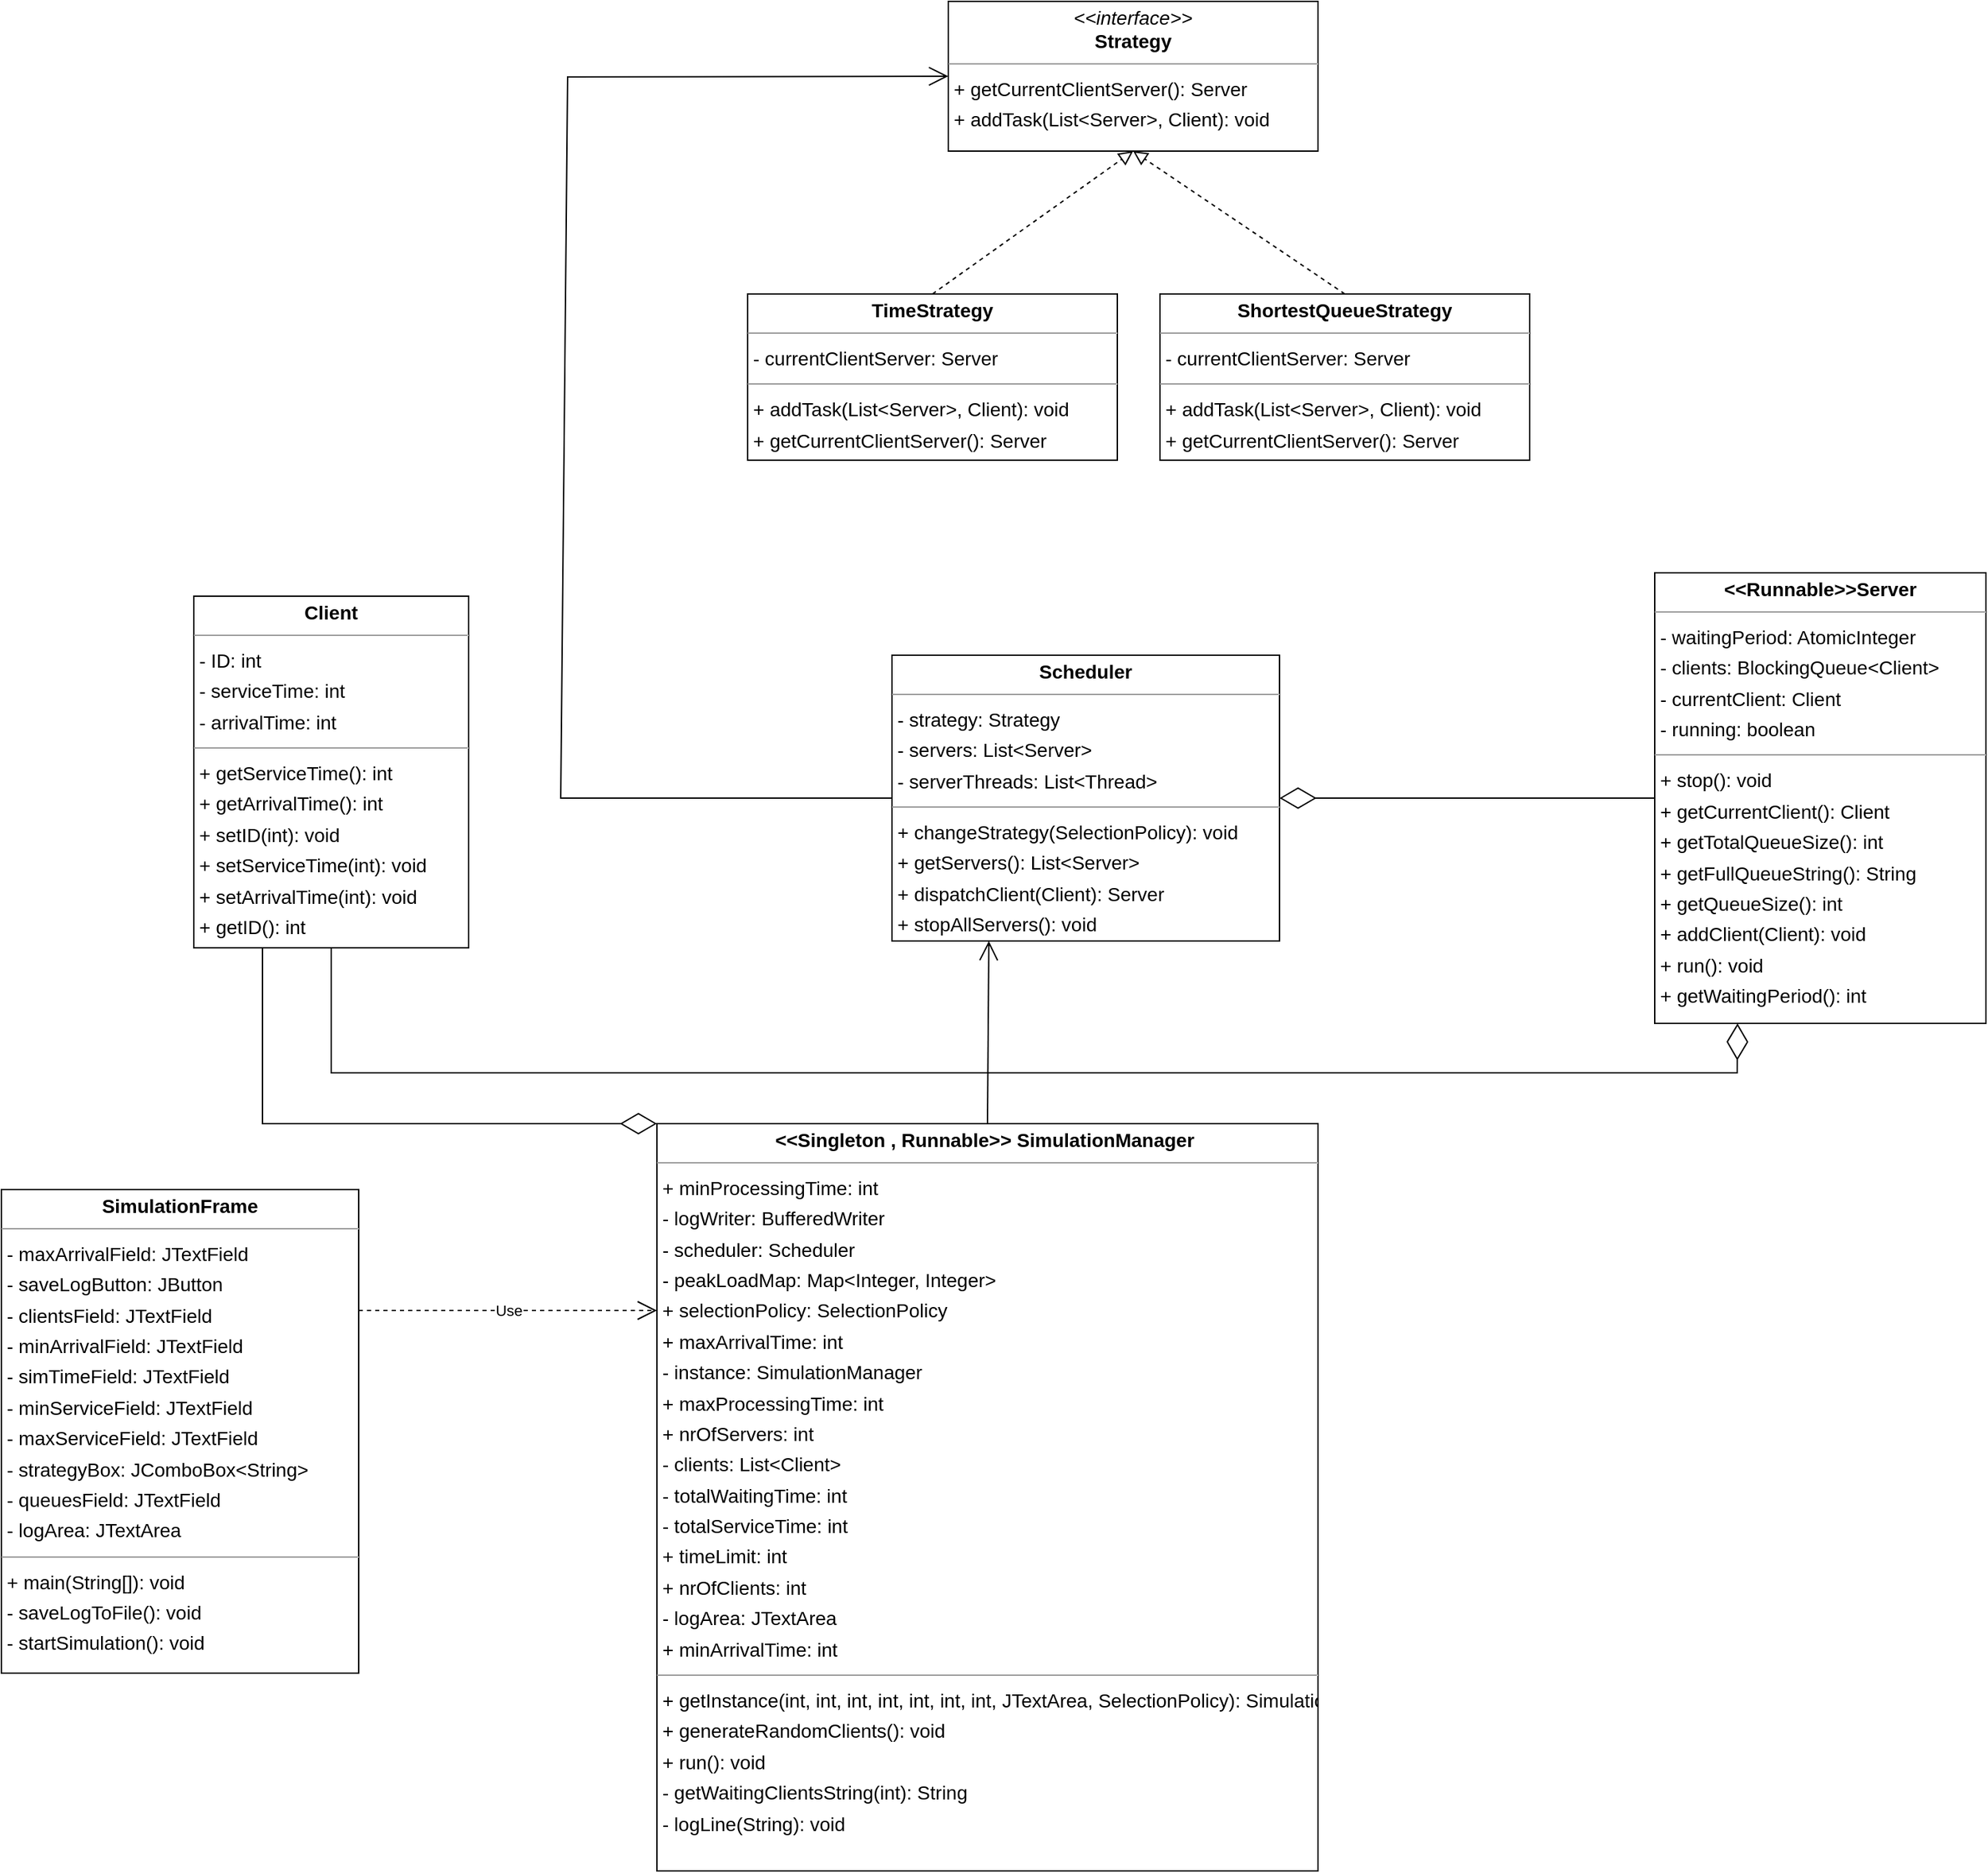 <mxfile version="26.2.2" pages="3">
  <diagram id="kDyVZVLti_rI0ZjxIjmB" name="classDiagram">
    <mxGraphModel dx="2888" dy="452" grid="0" gridSize="10" guides="1" tooltips="1" connect="1" arrows="1" fold="1" page="0" pageScale="1" pageWidth="827" pageHeight="1169" background="none" math="0" shadow="0">
      <root>
        <mxCell id="0" />
        <mxCell id="1" parent="0" />
        <mxCell id="node4" value="&lt;p style=&quot;margin:0px;margin-top:4px;text-align:center;&quot;&gt;&lt;b&gt;Client&lt;/b&gt;&lt;/p&gt;&lt;hr size=&quot;1&quot;/&gt;&lt;p style=&quot;margin:0 0 0 4px;line-height:1.6;&quot;&gt;- ID: int&lt;br/&gt;- serviceTime: int&lt;br/&gt;- arrivalTime: int&lt;/p&gt;&lt;hr size=&quot;1&quot;/&gt;&lt;p style=&quot;margin:0 0 0 4px;line-height:1.6;&quot;&gt;+ getServiceTime(): int&lt;br/&gt;+ getArrivalTime(): int&lt;br/&gt;+ setID(int): void&lt;br/&gt;+ setServiceTime(int): void&lt;br/&gt;+ setArrivalTime(int): void&lt;br/&gt;+ getID(): int&lt;/p&gt;" style="verticalAlign=top;align=left;overflow=fill;fontSize=14;fontFamily=Helvetica;html=1;rounded=0;shadow=0;comic=0;labelBackgroundColor=none;strokeWidth=1;" parent="1" vertex="1">
          <mxGeometry x="-438" y="1378" width="200" height="256" as="geometry" />
        </mxCell>
        <mxCell id="node1" value="&lt;p style=&quot;margin:0px;margin-top:4px;text-align:center;&quot;&gt;&lt;b&gt;Scheduler&lt;/b&gt;&lt;/p&gt;&lt;hr size=&quot;1&quot;/&gt;&lt;p style=&quot;margin:0 0 0 4px;line-height:1.6;&quot;&gt;- strategy: Strategy&lt;br/&gt;- servers: List&amp;lt;Server&amp;gt;&lt;br/&gt;- serverThreads: List&amp;lt;Thread&amp;gt;&lt;/p&gt;&lt;hr size=&quot;1&quot;/&gt;&lt;p style=&quot;margin:0 0 0 4px;line-height:1.6;&quot;&gt;+ changeStrategy(SelectionPolicy): void&lt;br/&gt;+ getServers(): List&amp;lt;Server&amp;gt;&lt;br/&gt;+ dispatchClient(Client): Server&lt;br/&gt;+ stopAllServers(): void&lt;/p&gt;" style="verticalAlign=top;align=left;overflow=fill;fontSize=14;fontFamily=Helvetica;html=1;rounded=0;shadow=0;comic=0;labelBackgroundColor=none;strokeWidth=1;" parent="1" vertex="1">
          <mxGeometry x="70" y="1421" width="282" height="208" as="geometry" />
        </mxCell>
        <mxCell id="node3" value="&lt;p style=&quot;margin:0px;margin-top:4px;text-align:center;&quot;&gt;&lt;b&gt;&amp;lt;&amp;lt;Runnable&amp;gt;&amp;gt;Server&lt;/b&gt;&lt;/p&gt;&lt;hr size=&quot;1&quot;&gt;&lt;p style=&quot;margin:0 0 0 4px;line-height:1.6;&quot;&gt;- waitingPeriod: AtomicInteger&lt;br&gt;- clients: BlockingQueue&amp;lt;Client&amp;gt;&lt;br&gt;- currentClient: Client&lt;br&gt;- running: boolean&lt;/p&gt;&lt;hr size=&quot;1&quot;&gt;&lt;p style=&quot;margin:0 0 0 4px;line-height:1.6;&quot;&gt;+ stop(): void&lt;br&gt;+ getCurrentClient(): Client&lt;br&gt;+ getTotalQueueSize(): int&lt;br&gt;+ getFullQueueString(): String&lt;br&gt;+ getQueueSize(): int&lt;br&gt;+ addClient(Client): void&lt;br&gt;+ run(): void&lt;br&gt;+ getWaitingPeriod(): int&lt;/p&gt;" style="verticalAlign=top;align=left;overflow=fill;fontSize=14;fontFamily=Helvetica;html=1;rounded=0;shadow=0;comic=0;labelBackgroundColor=none;strokeWidth=1;" parent="1" vertex="1">
          <mxGeometry x="625" y="1361" width="241" height="328" as="geometry" />
        </mxCell>
        <mxCell id="node0" value="&lt;p style=&quot;margin:0px;margin-top:4px;text-align:center;&quot;&gt;&lt;b&gt;ShortestQueueStrategy&lt;/b&gt;&lt;/p&gt;&lt;hr size=&quot;1&quot;/&gt;&lt;p style=&quot;margin:0 0 0 4px;line-height:1.6;&quot;&gt;- currentClientServer: Server&lt;/p&gt;&lt;hr size=&quot;1&quot;/&gt;&lt;p style=&quot;margin:0 0 0 4px;line-height:1.6;&quot;&gt;+ addTask(List&amp;lt;Server&amp;gt;, Client): void&lt;br/&gt;+ getCurrentClientServer(): Server&lt;/p&gt;" style="verticalAlign=top;align=left;overflow=fill;fontSize=14;fontFamily=Helvetica;html=1;rounded=0;shadow=0;comic=0;labelBackgroundColor=none;strokeWidth=1;" parent="1" vertex="1">
          <mxGeometry x="265" y="1158" width="269" height="121" as="geometry" />
        </mxCell>
        <mxCell id="node2" value="&lt;p style=&quot;margin:0px;margin-top:4px;text-align:center;&quot;&gt;&lt;b&gt;SimulationFrame&lt;/b&gt;&lt;/p&gt;&lt;hr size=&quot;1&quot;/&gt;&lt;p style=&quot;margin:0 0 0 4px;line-height:1.6;&quot;&gt;- maxArrivalField: JTextField&lt;br/&gt;- saveLogButton: JButton&lt;br/&gt;- clientsField: JTextField&lt;br/&gt;- minArrivalField: JTextField&lt;br/&gt;- simTimeField: JTextField&lt;br/&gt;- minServiceField: JTextField&lt;br/&gt;- maxServiceField: JTextField&lt;br/&gt;- strategyBox: JComboBox&amp;lt;String&amp;gt;&lt;br/&gt;- queuesField: JTextField&lt;br/&gt;- logArea: JTextArea&lt;/p&gt;&lt;hr size=&quot;1&quot;/&gt;&lt;p style=&quot;margin:0 0 0 4px;line-height:1.6;&quot;&gt;+ main(String[]): void&lt;br/&gt;- saveLogToFile(): void&lt;br/&gt;- startSimulation(): void&lt;/p&gt;" style="verticalAlign=top;align=left;overflow=fill;fontSize=14;fontFamily=Helvetica;html=1;rounded=0;shadow=0;comic=0;labelBackgroundColor=none;strokeWidth=1;" parent="1" vertex="1">
          <mxGeometry x="-578" y="1810" width="260" height="352" as="geometry" />
        </mxCell>
        <mxCell id="node6" value="&lt;p style=&quot;margin:0px;margin-top:4px;text-align:center;&quot;&gt;&lt;b&gt;&amp;lt;&amp;lt;Singleton , Runnable&amp;gt;&amp;gt; SimulationManager&amp;nbsp;&lt;/b&gt;&lt;/p&gt;&lt;hr size=&quot;1&quot;&gt;&lt;p style=&quot;margin:0 0 0 4px;line-height:1.6;&quot;&gt;+ minProcessingTime: int&lt;br&gt;- logWriter: BufferedWriter&lt;br&gt;- scheduler: Scheduler&lt;br&gt;- peakLoadMap: Map&amp;lt;Integer, Integer&amp;gt;&lt;br&gt;+ selectionPolicy: SelectionPolicy&lt;br&gt;+ maxArrivalTime: int&lt;br&gt;- instance: SimulationManager&lt;br&gt;+ maxProcessingTime: int&lt;br&gt;+ nrOfServers: int&lt;br&gt;- clients: List&amp;lt;Client&amp;gt;&lt;br&gt;- totalWaitingTime: int&lt;br&gt;- totalServiceTime: int&lt;br&gt;+ timeLimit: int&lt;br&gt;+ nrOfClients: int&lt;br&gt;- logArea: JTextArea&lt;br&gt;+ minArrivalTime: int&lt;/p&gt;&lt;hr size=&quot;1&quot;&gt;&lt;p style=&quot;margin:0 0 0 4px;line-height:1.6;&quot;&gt;+ getInstance(int, int, int, int, int, int, int, JTextArea, SelectionPolicy): SimulationManager&lt;br&gt;+ generateRandomClients(): void&lt;br&gt;+ run(): void&lt;br&gt;- getWaitingClientsString(int): String&lt;br&gt;- logLine(String): void&lt;/p&gt;" style="verticalAlign=top;align=left;overflow=fill;fontSize=14;fontFamily=Helvetica;html=1;rounded=0;shadow=0;comic=0;labelBackgroundColor=none;strokeWidth=1;" parent="1" vertex="1">
          <mxGeometry x="-101" y="1762" width="481" height="544" as="geometry" />
        </mxCell>
        <mxCell id="node8" value="&lt;p style=&quot;margin:0px;margin-top:4px;text-align:center;&quot;&gt;&lt;i&gt;&amp;lt;&amp;lt;interface&amp;gt;&amp;gt;&lt;/i&gt;&lt;br/&gt;&lt;b&gt;Strategy&lt;/b&gt;&lt;/p&gt;&lt;hr size=&quot;1&quot;/&gt;&lt;p style=&quot;margin:0 0 0 4px;line-height:1.6;&quot;&gt;+ getCurrentClientServer(): Server&lt;br/&gt;+ addTask(List&amp;lt;Server&amp;gt;, Client): void&lt;/p&gt;" style="verticalAlign=top;align=left;overflow=fill;fontSize=14;fontFamily=Helvetica;html=1;rounded=0;shadow=0;comic=0;labelBackgroundColor=none;strokeWidth=1;" parent="1" vertex="1">
          <mxGeometry x="111" y="945" width="269" height="109" as="geometry" />
        </mxCell>
        <mxCell id="node5" value="&lt;p style=&quot;margin:0px;margin-top:4px;text-align:center;&quot;&gt;&lt;b&gt;TimeStrategy&lt;/b&gt;&lt;/p&gt;&lt;hr size=&quot;1&quot;/&gt;&lt;p style=&quot;margin:0 0 0 4px;line-height:1.6;&quot;&gt;- currentClientServer: Server&lt;/p&gt;&lt;hr size=&quot;1&quot;/&gt;&lt;p style=&quot;margin:0 0 0 4px;line-height:1.6;&quot;&gt;+ addTask(List&amp;lt;Server&amp;gt;, Client): void&lt;br/&gt;+ getCurrentClientServer(): Server&lt;/p&gt;" style="verticalAlign=top;align=left;overflow=fill;fontSize=14;fontFamily=Helvetica;html=1;rounded=0;shadow=0;comic=0;labelBackgroundColor=none;strokeWidth=1;" parent="1" vertex="1">
          <mxGeometry x="-35" y="1158" width="269" height="121" as="geometry" />
        </mxCell>
        <mxCell id="OSEHxUuV7J5rhWWxwptV-1" value="Use" style="endArrow=open;endSize=12;dashed=1;html=1;rounded=0;exitX=1;exitY=0.25;exitDx=0;exitDy=0;entryX=0;entryY=0.25;entryDx=0;entryDy=0;" parent="1" source="node2" target="node6" edge="1">
          <mxGeometry width="160" relative="1" as="geometry">
            <mxPoint x="254" y="1849" as="sourcePoint" />
            <mxPoint x="414" y="1849" as="targetPoint" />
          </mxGeometry>
        </mxCell>
        <mxCell id="OSEHxUuV7J5rhWWxwptV-3" value="" style="endArrow=diamondThin;endFill=0;endSize=24;html=1;rounded=0;entryX=1;entryY=0.5;entryDx=0;entryDy=0;exitX=0;exitY=0.5;exitDx=0;exitDy=0;" parent="1" source="node3" target="node1" edge="1">
          <mxGeometry width="160" relative="1" as="geometry">
            <mxPoint x="188" y="1380" as="sourcePoint" />
            <mxPoint x="348" y="1380" as="targetPoint" />
          </mxGeometry>
        </mxCell>
        <mxCell id="OSEHxUuV7J5rhWWxwptV-4" value="" style="endArrow=diamondThin;endFill=0;endSize=24;html=1;rounded=0;entryX=0.25;entryY=1;entryDx=0;entryDy=0;exitX=0.5;exitY=1;exitDx=0;exitDy=0;" parent="1" source="node4" target="node3" edge="1">
          <mxGeometry width="160" relative="1" as="geometry">
            <mxPoint x="188" y="1380" as="sourcePoint" />
            <mxPoint x="348" y="1380" as="targetPoint" />
            <Array as="points">
              <mxPoint x="-338" y="1725" />
              <mxPoint x="685" y="1725" />
            </Array>
          </mxGeometry>
        </mxCell>
        <mxCell id="OSEHxUuV7J5rhWWxwptV-5" value="" style="endArrow=block;startArrow=none;endFill=0;startFill=0;endSize=8;html=1;verticalAlign=bottom;dashed=1;labelBackgroundColor=none;rounded=0;exitX=0.5;exitY=0;exitDx=0;exitDy=0;entryX=0.5;entryY=1;entryDx=0;entryDy=0;" parent="1" source="node5" target="node8" edge="1">
          <mxGeometry width="160" relative="1" as="geometry">
            <mxPoint x="188" y="1380" as="sourcePoint" />
            <mxPoint x="348" y="1380" as="targetPoint" />
          </mxGeometry>
        </mxCell>
        <mxCell id="OSEHxUuV7J5rhWWxwptV-6" value="" style="endArrow=block;startArrow=none;endFill=0;startFill=0;endSize=8;html=1;verticalAlign=bottom;dashed=1;labelBackgroundColor=none;rounded=0;exitX=0.5;exitY=0;exitDx=0;exitDy=0;entryX=0.5;entryY=1;entryDx=0;entryDy=0;" parent="1" source="node0" target="node8" edge="1">
          <mxGeometry width="160" relative="1" as="geometry">
            <mxPoint x="188" y="1380" as="sourcePoint" />
            <mxPoint x="348" y="1380" as="targetPoint" />
          </mxGeometry>
        </mxCell>
        <mxCell id="OSEHxUuV7J5rhWWxwptV-9" value="" style="endArrow=diamondThin;endFill=0;endSize=24;html=1;rounded=0;entryX=0;entryY=0;entryDx=0;entryDy=0;exitX=0.25;exitY=1;exitDx=0;exitDy=0;" parent="1" source="node4" target="node6" edge="1">
          <mxGeometry width="160" relative="1" as="geometry">
            <mxPoint x="188" y="1780" as="sourcePoint" />
            <mxPoint x="348" y="1780" as="targetPoint" />
            <Array as="points">
              <mxPoint x="-388" y="1762" />
            </Array>
          </mxGeometry>
        </mxCell>
        <mxCell id="OSEHxUuV7J5rhWWxwptV-10" value="" style="endArrow=open;endFill=1;endSize=12;html=1;rounded=0;exitX=0;exitY=0.5;exitDx=0;exitDy=0;entryX=0;entryY=0.5;entryDx=0;entryDy=0;" parent="1" source="node1" target="node8" edge="1">
          <mxGeometry width="160" relative="1" as="geometry">
            <mxPoint x="188" y="1380" as="sourcePoint" />
            <mxPoint x="348" y="1380" as="targetPoint" />
            <Array as="points">
              <mxPoint x="-171" y="1525" />
              <mxPoint x="-166" y="1000" />
            </Array>
          </mxGeometry>
        </mxCell>
        <mxCell id="OSEHxUuV7J5rhWWxwptV-11" value="" style="endArrow=open;endFill=1;endSize=12;html=1;rounded=0;exitX=0.5;exitY=0;exitDx=0;exitDy=0;entryX=0.25;entryY=1;entryDx=0;entryDy=0;" parent="1" source="node6" target="node1" edge="1">
          <mxGeometry width="160" relative="1" as="geometry">
            <mxPoint x="188" y="1580" as="sourcePoint" />
            <mxPoint x="348" y="1580" as="targetPoint" />
          </mxGeometry>
        </mxCell>
      </root>
    </mxGraphModel>
  </diagram>
  <diagram id="XIc2lWq56Ba-dr6q5US8" name="packageDiagram">
    <mxGraphModel dx="1044" dy="626" grid="0" gridSize="10" guides="1" tooltips="1" connect="1" arrows="1" fold="1" page="1" pageScale="1" pageWidth="827" pageHeight="1169" math="0" shadow="0">
      <root>
        <mxCell id="0" />
        <mxCell id="1" parent="0" />
        <mxCell id="PRMve9oTJ98eVOQGMcjI-1" value="GUI" style="shape=folder;fontStyle=1;tabWidth=80;tabHeight=30;tabPosition=left;html=1;boundedLbl=1;whiteSpace=wrap;" vertex="1" parent="1">
          <mxGeometry x="308" y="89" width="150" height="80" as="geometry" />
        </mxCell>
        <mxCell id="PRMve9oTJ98eVOQGMcjI-2" value="BusinessLogic" style="shape=folder;fontStyle=1;tabWidth=80;tabHeight=30;tabPosition=left;html=1;boundedLbl=1;whiteSpace=wrap;" vertex="1" parent="1">
          <mxGeometry x="308" y="279" width="150" height="80" as="geometry" />
        </mxCell>
        <mxCell id="PRMve9oTJ98eVOQGMcjI-3" value="Model" style="shape=folder;fontStyle=1;tabWidth=80;tabHeight=30;tabPosition=left;html=1;boundedLbl=1;whiteSpace=wrap;" vertex="1" parent="1">
          <mxGeometry x="308" y="449" width="150" height="80" as="geometry" />
        </mxCell>
        <mxCell id="PRMve9oTJ98eVOQGMcjI-4" value="" style="html=1;labelBackgroundColor=#ffffff;jettySize=auto;orthogonalLoop=1;fontSize=14;rounded=0;jumpStyle=gap;edgeStyle=orthogonalEdgeStyle;startArrow=none;endArrow=open;dashed=1;strokeWidth=1;exitX=0;exitY=0;exitDx=150;exitDy=55;exitPerimeter=0;entryX=0;entryY=0;entryDx=150;entryDy=42.5;entryPerimeter=0;" edge="1" parent="1" source="PRMve9oTJ98eVOQGMcjI-1" target="PRMve9oTJ98eVOQGMcjI-2">
          <mxGeometry width="48" height="48" relative="1" as="geometry">
            <mxPoint x="358" y="337" as="sourcePoint" />
            <mxPoint x="406" y="289" as="targetPoint" />
          </mxGeometry>
        </mxCell>
        <mxCell id="PRMve9oTJ98eVOQGMcjI-5" value="" style="html=1;labelBackgroundColor=#ffffff;jettySize=auto;orthogonalLoop=1;fontSize=14;rounded=0;jumpStyle=gap;edgeStyle=orthogonalEdgeStyle;startArrow=none;endArrow=open;dashed=1;strokeWidth=1;exitX=0;exitY=0;exitDx=150;exitDy=67.5;exitPerimeter=0;entryX=0;entryY=0;entryDx=150;entryDy=55;entryPerimeter=0;" edge="1" parent="1" source="PRMve9oTJ98eVOQGMcjI-2" target="PRMve9oTJ98eVOQGMcjI-3">
          <mxGeometry width="48" height="48" relative="1" as="geometry">
            <mxPoint x="358" y="337" as="sourcePoint" />
            <mxPoint x="406" y="289" as="targetPoint" />
          </mxGeometry>
        </mxCell>
      </root>
    </mxGraphModel>
  </diagram>
  <diagram id="NylGxKMGoskB5XVnMcDB" name="useCaseDiagram">
    <mxGraphModel dx="1871" dy="626" grid="0" gridSize="10" guides="1" tooltips="1" connect="1" arrows="1" fold="1" page="1" pageScale="1" pageWidth="827" pageHeight="1169" math="0" shadow="0">
      <root>
        <mxCell id="0" />
        <mxCell id="1" parent="0" />
        <mxCell id="leadNLn1op26ZKzN54XJ-1" value="" style="rounded=0;whiteSpace=wrap;html=1;" vertex="1" parent="1">
          <mxGeometry x="130" y="40" width="253" height="503" as="geometry" />
        </mxCell>
        <mxCell id="leadNLn1op26ZKzN54XJ-2" value="" style="ellipse;whiteSpace=wrap;html=1;" vertex="1" parent="1">
          <mxGeometry x="194" y="63" width="120" height="80" as="geometry" />
        </mxCell>
        <mxCell id="leadNLn1op26ZKzN54XJ-3" value="Input Data" style="text;html=1;align=center;verticalAlign=middle;whiteSpace=wrap;rounded=0;" vertex="1" parent="1">
          <mxGeometry x="224" y="86" width="60" height="30" as="geometry" />
        </mxCell>
        <mxCell id="leadNLn1op26ZKzN54XJ-4" value="Choose Strategy" style="ellipse;whiteSpace=wrap;html=1;" vertex="1" parent="1">
          <mxGeometry x="196.5" y="156" width="120" height="80" as="geometry" />
        </mxCell>
        <mxCell id="leadNLn1op26ZKzN54XJ-5" value="Start Simulation" style="ellipse;whiteSpace=wrap;html=1;" vertex="1" parent="1">
          <mxGeometry x="194" y="249" width="120" height="80" as="geometry" />
        </mxCell>
        <mxCell id="leadNLn1op26ZKzN54XJ-6" value="View Logs" style="ellipse;whiteSpace=wrap;html=1;" vertex="1" parent="1">
          <mxGeometry x="194" y="342" width="120" height="80" as="geometry" />
        </mxCell>
        <mxCell id="leadNLn1op26ZKzN54XJ-7" value="Save Logs to File" style="ellipse;whiteSpace=wrap;html=1;" vertex="1" parent="1">
          <mxGeometry x="196.5" y="435" width="120" height="80" as="geometry" />
        </mxCell>
        <mxCell id="leadNLn1op26ZKzN54XJ-8" value="Admin" style="shape=umlActor;verticalLabelPosition=bottom;verticalAlign=top;html=1;outlineConnect=0;" vertex="1" parent="1">
          <mxGeometry x="-87" y="205" width="80" height="163" as="geometry" />
        </mxCell>
        <mxCell id="leadNLn1op26ZKzN54XJ-9" value="" style="endArrow=classic;html=1;rounded=0;entryX=0;entryY=0.5;entryDx=0;entryDy=0;exitX=1;exitY=0.333;exitDx=0;exitDy=0;exitPerimeter=0;" edge="1" parent="1" source="leadNLn1op26ZKzN54XJ-8" target="leadNLn1op26ZKzN54XJ-2">
          <mxGeometry width="50" height="50" relative="1" as="geometry">
            <mxPoint x="49" y="343" as="sourcePoint" />
            <mxPoint x="400" y="168" as="targetPoint" />
            <Array as="points" />
          </mxGeometry>
        </mxCell>
        <mxCell id="leadNLn1op26ZKzN54XJ-10" value="" style="endArrow=classic;html=1;rounded=0;entryX=0;entryY=0.5;entryDx=0;entryDy=0;exitX=1;exitY=0.333;exitDx=0;exitDy=0;exitPerimeter=0;" edge="1" parent="1" source="leadNLn1op26ZKzN54XJ-8" target="leadNLn1op26ZKzN54XJ-4">
          <mxGeometry width="50" height="50" relative="1" as="geometry">
            <mxPoint x="180" y="450" as="sourcePoint" />
            <mxPoint x="410" y="178" as="targetPoint" />
            <Array as="points" />
          </mxGeometry>
        </mxCell>
        <mxCell id="leadNLn1op26ZKzN54XJ-11" value="" style="endArrow=classic;html=1;rounded=0;entryX=0;entryY=0.5;entryDx=0;entryDy=0;exitX=1;exitY=0.333;exitDx=0;exitDy=0;exitPerimeter=0;" edge="1" parent="1" source="leadNLn1op26ZKzN54XJ-8" target="leadNLn1op26ZKzN54XJ-5">
          <mxGeometry width="50" height="50" relative="1" as="geometry">
            <mxPoint x="190" y="460" as="sourcePoint" />
            <mxPoint x="420" y="188" as="targetPoint" />
            <Array as="points" />
          </mxGeometry>
        </mxCell>
        <mxCell id="leadNLn1op26ZKzN54XJ-12" value="" style="endArrow=classic;html=1;rounded=0;entryX=0;entryY=0.5;entryDx=0;entryDy=0;exitX=1;exitY=0.333;exitDx=0;exitDy=0;exitPerimeter=0;" edge="1" parent="1" source="leadNLn1op26ZKzN54XJ-8" target="leadNLn1op26ZKzN54XJ-6">
          <mxGeometry width="50" height="50" relative="1" as="geometry">
            <mxPoint x="200" y="470" as="sourcePoint" />
            <mxPoint x="430" y="198" as="targetPoint" />
            <Array as="points" />
          </mxGeometry>
        </mxCell>
        <mxCell id="leadNLn1op26ZKzN54XJ-13" value="" style="endArrow=classic;html=1;rounded=0;entryX=0;entryY=0.5;entryDx=0;entryDy=0;exitX=1;exitY=0.333;exitDx=0;exitDy=0;exitPerimeter=0;" edge="1" parent="1" source="leadNLn1op26ZKzN54XJ-8" target="leadNLn1op26ZKzN54XJ-7">
          <mxGeometry width="50" height="50" relative="1" as="geometry">
            <mxPoint x="210" y="480" as="sourcePoint" />
            <mxPoint x="440" y="208" as="targetPoint" />
            <Array as="points" />
          </mxGeometry>
        </mxCell>
        <mxCell id="leadNLn1op26ZKzN54XJ-14" value="Queue Management System" style="text;html=1;align=center;verticalAlign=middle;whiteSpace=wrap;rounded=0;" vertex="1" parent="1">
          <mxGeometry x="175.5" y="15" width="157" height="21" as="geometry" />
        </mxCell>
      </root>
    </mxGraphModel>
  </diagram>
</mxfile>

